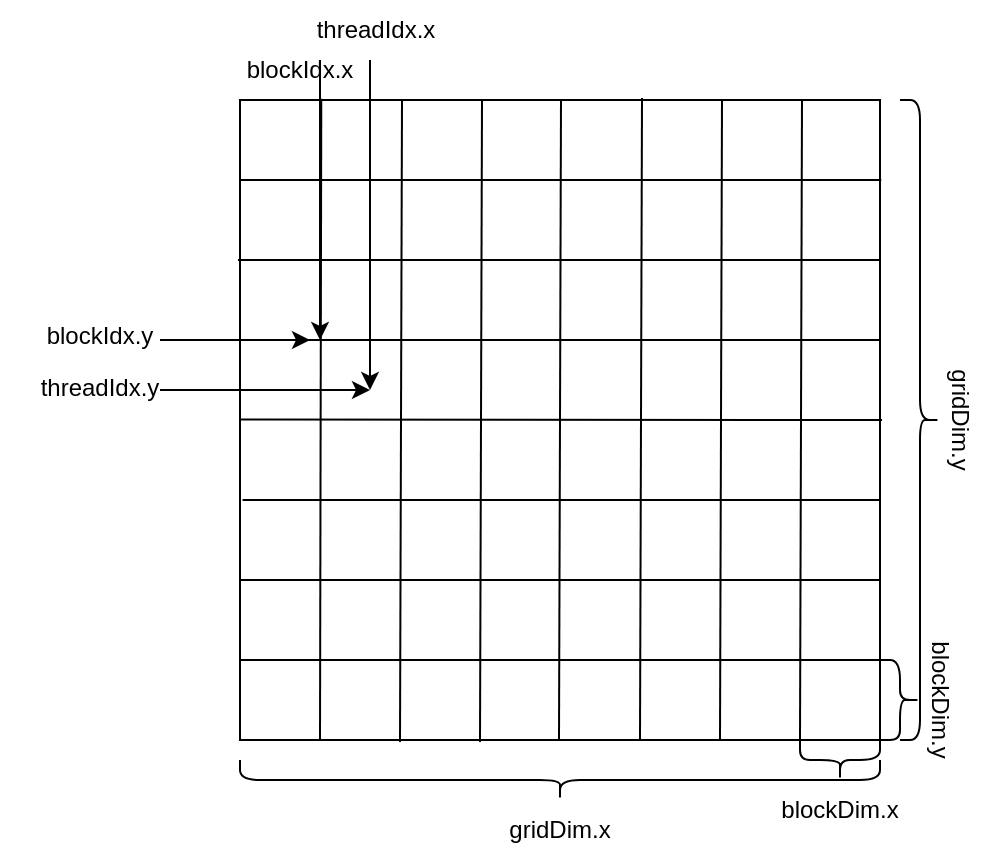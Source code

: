 <mxfile version="21.6.1" type="device">
  <diagram name="第 1 页" id="e5oKAU2iLACSU31qqFsU">
    <mxGraphModel dx="1176" dy="679" grid="1" gridSize="10" guides="1" tooltips="1" connect="1" arrows="1" fold="1" page="1" pageScale="1" pageWidth="827" pageHeight="1169" math="1" shadow="0">
      <root>
        <mxCell id="0" />
        <mxCell id="1" parent="0" />
        <mxCell id="hwcrZ0lhmxBH8E8MlAbe-4" value="" style="whiteSpace=wrap;html=1;aspect=fixed;fillColor=none;" vertex="1" parent="1">
          <mxGeometry x="240" y="400" width="320" height="320" as="geometry" />
        </mxCell>
        <mxCell id="hwcrZ0lhmxBH8E8MlAbe-3" value="" style="endArrow=none;html=1;rounded=0;exitX=0;exitY=0.143;exitDx=0;exitDy=0;exitPerimeter=0;entryX=1.002;entryY=0.125;entryDx=0;entryDy=0;entryPerimeter=0;" edge="1" parent="1" target="hwcrZ0lhmxBH8E8MlAbe-4">
          <mxGeometry width="50" height="50" relative="1" as="geometry">
            <mxPoint x="240" y="440.04" as="sourcePoint" />
            <mxPoint x="519.44" y="440.32" as="targetPoint" />
          </mxGeometry>
        </mxCell>
        <mxCell id="hwcrZ0lhmxBH8E8MlAbe-5" value="" style="endArrow=none;html=1;rounded=0;exitX=0;exitY=0.143;exitDx=0;exitDy=0;exitPerimeter=0;entryX=1.002;entryY=0.125;entryDx=0;entryDy=0;entryPerimeter=0;" edge="1" parent="1">
          <mxGeometry width="50" height="50" relative="1" as="geometry">
            <mxPoint x="239" y="480.04" as="sourcePoint" />
            <mxPoint x="560" y="480" as="targetPoint" />
          </mxGeometry>
        </mxCell>
        <mxCell id="hwcrZ0lhmxBH8E8MlAbe-6" value="" style="endArrow=none;html=1;rounded=0;exitX=0;exitY=0.143;exitDx=0;exitDy=0;exitPerimeter=0;" edge="1" parent="1" target="hwcrZ0lhmxBH8E8MlAbe-4">
          <mxGeometry width="50" height="50" relative="1" as="geometry">
            <mxPoint x="240" y="520.04" as="sourcePoint" />
            <mxPoint x="410" y="520" as="targetPoint" />
            <Array as="points">
              <mxPoint x="560" y="520" />
            </Array>
          </mxGeometry>
        </mxCell>
        <mxCell id="hwcrZ0lhmxBH8E8MlAbe-7" value="" style="endArrow=none;html=1;rounded=0;exitX=0;exitY=0.143;exitDx=0;exitDy=0;exitPerimeter=0;" edge="1" parent="1">
          <mxGeometry width="50" height="50" relative="1" as="geometry">
            <mxPoint x="240" y="559.75" as="sourcePoint" />
            <mxPoint x="561" y="560" as="targetPoint" />
          </mxGeometry>
        </mxCell>
        <mxCell id="hwcrZ0lhmxBH8E8MlAbe-8" value="" style="endArrow=none;html=1;rounded=0;exitX=0.004;exitY=0.625;exitDx=0;exitDy=0;exitPerimeter=0;" edge="1" parent="1" source="hwcrZ0lhmxBH8E8MlAbe-4">
          <mxGeometry width="50" height="50" relative="1" as="geometry">
            <mxPoint x="250" y="600" as="sourcePoint" />
            <mxPoint x="560" y="600" as="targetPoint" />
          </mxGeometry>
        </mxCell>
        <mxCell id="hwcrZ0lhmxBH8E8MlAbe-9" value="" style="endArrow=none;html=1;rounded=0;exitX=0;exitY=0.143;exitDx=0;exitDy=0;exitPerimeter=0;entryX=1;entryY=0.75;entryDx=0;entryDy=0;" edge="1" parent="1" target="hwcrZ0lhmxBH8E8MlAbe-4">
          <mxGeometry width="50" height="50" relative="1" as="geometry">
            <mxPoint x="240" y="640.04" as="sourcePoint" />
            <mxPoint x="550" y="640" as="targetPoint" />
          </mxGeometry>
        </mxCell>
        <mxCell id="hwcrZ0lhmxBH8E8MlAbe-10" value="" style="endArrow=none;html=1;rounded=0;exitX=0;exitY=0.143;exitDx=0;exitDy=0;exitPerimeter=0;" edge="1" parent="1">
          <mxGeometry width="50" height="50" relative="1" as="geometry">
            <mxPoint x="240" y="680.04" as="sourcePoint" />
            <mxPoint x="560" y="680" as="targetPoint" />
          </mxGeometry>
        </mxCell>
        <mxCell id="hwcrZ0lhmxBH8E8MlAbe-12" value="" style="endArrow=none;html=1;rounded=0;entryX=0.127;entryY=-0.002;entryDx=0;entryDy=0;entryPerimeter=0;exitX=0.125;exitY=1;exitDx=0;exitDy=0;exitPerimeter=0;" edge="1" parent="1" source="hwcrZ0lhmxBH8E8MlAbe-4" target="hwcrZ0lhmxBH8E8MlAbe-4">
          <mxGeometry width="50" height="50" relative="1" as="geometry">
            <mxPoint x="270" y="470" as="sourcePoint" />
            <mxPoint x="320" y="420" as="targetPoint" />
          </mxGeometry>
        </mxCell>
        <mxCell id="hwcrZ0lhmxBH8E8MlAbe-13" value="" style="endArrow=none;html=1;rounded=0;entryX=0.127;entryY=-0.002;entryDx=0;entryDy=0;entryPerimeter=0;exitX=0.125;exitY=1;exitDx=0;exitDy=0;exitPerimeter=0;" edge="1" parent="1">
          <mxGeometry width="50" height="50" relative="1" as="geometry">
            <mxPoint x="320" y="721" as="sourcePoint" />
            <mxPoint x="321" y="400" as="targetPoint" />
          </mxGeometry>
        </mxCell>
        <mxCell id="hwcrZ0lhmxBH8E8MlAbe-14" value="" style="endArrow=none;html=1;rounded=0;entryX=0.127;entryY=-0.002;entryDx=0;entryDy=0;entryPerimeter=0;exitX=0.125;exitY=1;exitDx=0;exitDy=0;exitPerimeter=0;" edge="1" parent="1">
          <mxGeometry width="50" height="50" relative="1" as="geometry">
            <mxPoint x="360" y="721" as="sourcePoint" />
            <mxPoint x="361" y="400" as="targetPoint" />
          </mxGeometry>
        </mxCell>
        <mxCell id="hwcrZ0lhmxBH8E8MlAbe-15" value="" style="endArrow=none;html=1;rounded=0;entryX=0.127;entryY=-0.002;entryDx=0;entryDy=0;entryPerimeter=0;exitX=0.125;exitY=1;exitDx=0;exitDy=0;exitPerimeter=0;" edge="1" parent="1">
          <mxGeometry width="50" height="50" relative="1" as="geometry">
            <mxPoint x="399.5" y="720.5" as="sourcePoint" />
            <mxPoint x="400.5" y="399.5" as="targetPoint" />
          </mxGeometry>
        </mxCell>
        <mxCell id="hwcrZ0lhmxBH8E8MlAbe-16" value="" style="endArrow=none;html=1;rounded=0;entryX=0.127;entryY=-0.002;entryDx=0;entryDy=0;entryPerimeter=0;exitX=0.125;exitY=1;exitDx=0;exitDy=0;exitPerimeter=0;" edge="1" parent="1">
          <mxGeometry width="50" height="50" relative="1" as="geometry">
            <mxPoint x="440" y="720" as="sourcePoint" />
            <mxPoint x="441" y="399" as="targetPoint" />
          </mxGeometry>
        </mxCell>
        <mxCell id="hwcrZ0lhmxBH8E8MlAbe-17" value="" style="endArrow=none;html=1;rounded=0;entryX=0.127;entryY=-0.002;entryDx=0;entryDy=0;entryPerimeter=0;exitX=0.125;exitY=1;exitDx=0;exitDy=0;exitPerimeter=0;" edge="1" parent="1">
          <mxGeometry width="50" height="50" relative="1" as="geometry">
            <mxPoint x="480" y="720.5" as="sourcePoint" />
            <mxPoint x="481" y="399.5" as="targetPoint" />
          </mxGeometry>
        </mxCell>
        <mxCell id="hwcrZ0lhmxBH8E8MlAbe-18" value="" style="endArrow=none;html=1;rounded=0;entryX=0.127;entryY=-0.002;entryDx=0;entryDy=0;entryPerimeter=0;exitX=0.125;exitY=1;exitDx=0;exitDy=0;exitPerimeter=0;" edge="1" parent="1">
          <mxGeometry width="50" height="50" relative="1" as="geometry">
            <mxPoint x="520" y="720.5" as="sourcePoint" />
            <mxPoint x="521" y="399.5" as="targetPoint" />
          </mxGeometry>
        </mxCell>
        <mxCell id="hwcrZ0lhmxBH8E8MlAbe-19" value="gridDim.x" style="text;strokeColor=none;align=center;fillColor=none;html=1;verticalAlign=middle;whiteSpace=wrap;rounded=0;" vertex="1" parent="1">
          <mxGeometry x="350" y="750" width="100" height="30" as="geometry" />
        </mxCell>
        <mxCell id="hwcrZ0lhmxBH8E8MlAbe-21" value="" style="shape=curlyBracket;whiteSpace=wrap;html=1;rounded=1;flipH=1;labelPosition=right;verticalLabelPosition=middle;align=left;verticalAlign=middle;rotation=90;" vertex="1" parent="1">
          <mxGeometry x="390" y="580" width="20" height="320" as="geometry" />
        </mxCell>
        <mxCell id="hwcrZ0lhmxBH8E8MlAbe-23" value="gridDim.y" style="text;strokeColor=none;align=center;fillColor=none;html=1;verticalAlign=middle;whiteSpace=wrap;rounded=0;rotation=90;" vertex="1" parent="1">
          <mxGeometry x="550" y="545" width="100" height="30" as="geometry" />
        </mxCell>
        <mxCell id="hwcrZ0lhmxBH8E8MlAbe-24" value="" style="shape=curlyBracket;whiteSpace=wrap;html=1;rounded=1;flipH=1;labelPosition=right;verticalLabelPosition=middle;align=left;verticalAlign=middle;rotation=0;" vertex="1" parent="1">
          <mxGeometry x="570" y="400" width="20" height="320" as="geometry" />
        </mxCell>
        <mxCell id="hwcrZ0lhmxBH8E8MlAbe-25" value="" style="shape=curlyBracket;whiteSpace=wrap;html=1;rounded=1;flipH=1;labelPosition=right;verticalLabelPosition=middle;align=left;verticalAlign=middle;rotation=90;" vertex="1" parent="1">
          <mxGeometry x="530" y="710" width="20" height="40" as="geometry" />
        </mxCell>
        <mxCell id="hwcrZ0lhmxBH8E8MlAbe-26" value="" style="shape=curlyBracket;whiteSpace=wrap;html=1;rounded=1;flipH=1;labelPosition=right;verticalLabelPosition=middle;align=left;verticalAlign=middle;rotation=0;" vertex="1" parent="1">
          <mxGeometry x="560" y="680" width="20" height="40" as="geometry" />
        </mxCell>
        <mxCell id="hwcrZ0lhmxBH8E8MlAbe-27" value="blockDim.x" style="text;strokeColor=none;align=center;fillColor=none;html=1;verticalAlign=middle;whiteSpace=wrap;rounded=0;" vertex="1" parent="1">
          <mxGeometry x="490" y="740" width="100" height="30" as="geometry" />
        </mxCell>
        <mxCell id="hwcrZ0lhmxBH8E8MlAbe-28" value="blockDim.y" style="text;strokeColor=none;align=center;fillColor=none;html=1;verticalAlign=middle;whiteSpace=wrap;rounded=0;rotation=90;" vertex="1" parent="1">
          <mxGeometry x="540" y="685" width="100" height="30" as="geometry" />
        </mxCell>
        <mxCell id="hwcrZ0lhmxBH8E8MlAbe-29" value="" style="endArrow=classic;html=1;rounded=0;" edge="1" parent="1">
          <mxGeometry width="50" height="50" relative="1" as="geometry">
            <mxPoint x="200" y="545" as="sourcePoint" />
            <mxPoint x="305" y="545" as="targetPoint" />
          </mxGeometry>
        </mxCell>
        <mxCell id="hwcrZ0lhmxBH8E8MlAbe-30" value="" style="endArrow=classic;html=1;rounded=0;" edge="1" parent="1">
          <mxGeometry width="50" height="50" relative="1" as="geometry">
            <mxPoint x="305" y="380" as="sourcePoint" />
            <mxPoint x="305" y="545" as="targetPoint" />
          </mxGeometry>
        </mxCell>
        <mxCell id="hwcrZ0lhmxBH8E8MlAbe-32" value="threadIdx.y" style="text;strokeColor=none;align=center;fillColor=none;html=1;verticalAlign=middle;whiteSpace=wrap;rounded=0;" vertex="1" parent="1">
          <mxGeometry x="120" y="529" width="100" height="30" as="geometry" />
        </mxCell>
        <mxCell id="hwcrZ0lhmxBH8E8MlAbe-33" value="threadIdx.x" style="text;strokeColor=none;align=center;fillColor=none;html=1;verticalAlign=middle;whiteSpace=wrap;rounded=0;" vertex="1" parent="1">
          <mxGeometry x="258" y="350" width="100" height="30" as="geometry" />
        </mxCell>
        <mxCell id="hwcrZ0lhmxBH8E8MlAbe-34" value="" style="endArrow=classic;html=1;rounded=0;" edge="1" parent="1">
          <mxGeometry width="50" height="50" relative="1" as="geometry">
            <mxPoint x="200" y="520" as="sourcePoint" />
            <mxPoint x="275" y="520" as="targetPoint" />
          </mxGeometry>
        </mxCell>
        <mxCell id="hwcrZ0lhmxBH8E8MlAbe-35" value="blockIdx.y" style="text;strokeColor=none;align=center;fillColor=none;html=1;verticalAlign=middle;whiteSpace=wrap;rounded=0;" vertex="1" parent="1">
          <mxGeometry x="120" y="503" width="100" height="30" as="geometry" />
        </mxCell>
        <mxCell id="hwcrZ0lhmxBH8E8MlAbe-36" value="" style="endArrow=classic;html=1;rounded=0;" edge="1" parent="1">
          <mxGeometry width="50" height="50" relative="1" as="geometry">
            <mxPoint x="280" y="380" as="sourcePoint" />
            <mxPoint x="280" y="520" as="targetPoint" />
          </mxGeometry>
        </mxCell>
        <mxCell id="hwcrZ0lhmxBH8E8MlAbe-37" value="blockIdx.x" style="text;strokeColor=none;align=center;fillColor=none;html=1;verticalAlign=middle;whiteSpace=wrap;rounded=0;" vertex="1" parent="1">
          <mxGeometry x="220" y="370" width="100" height="30" as="geometry" />
        </mxCell>
      </root>
    </mxGraphModel>
  </diagram>
</mxfile>
